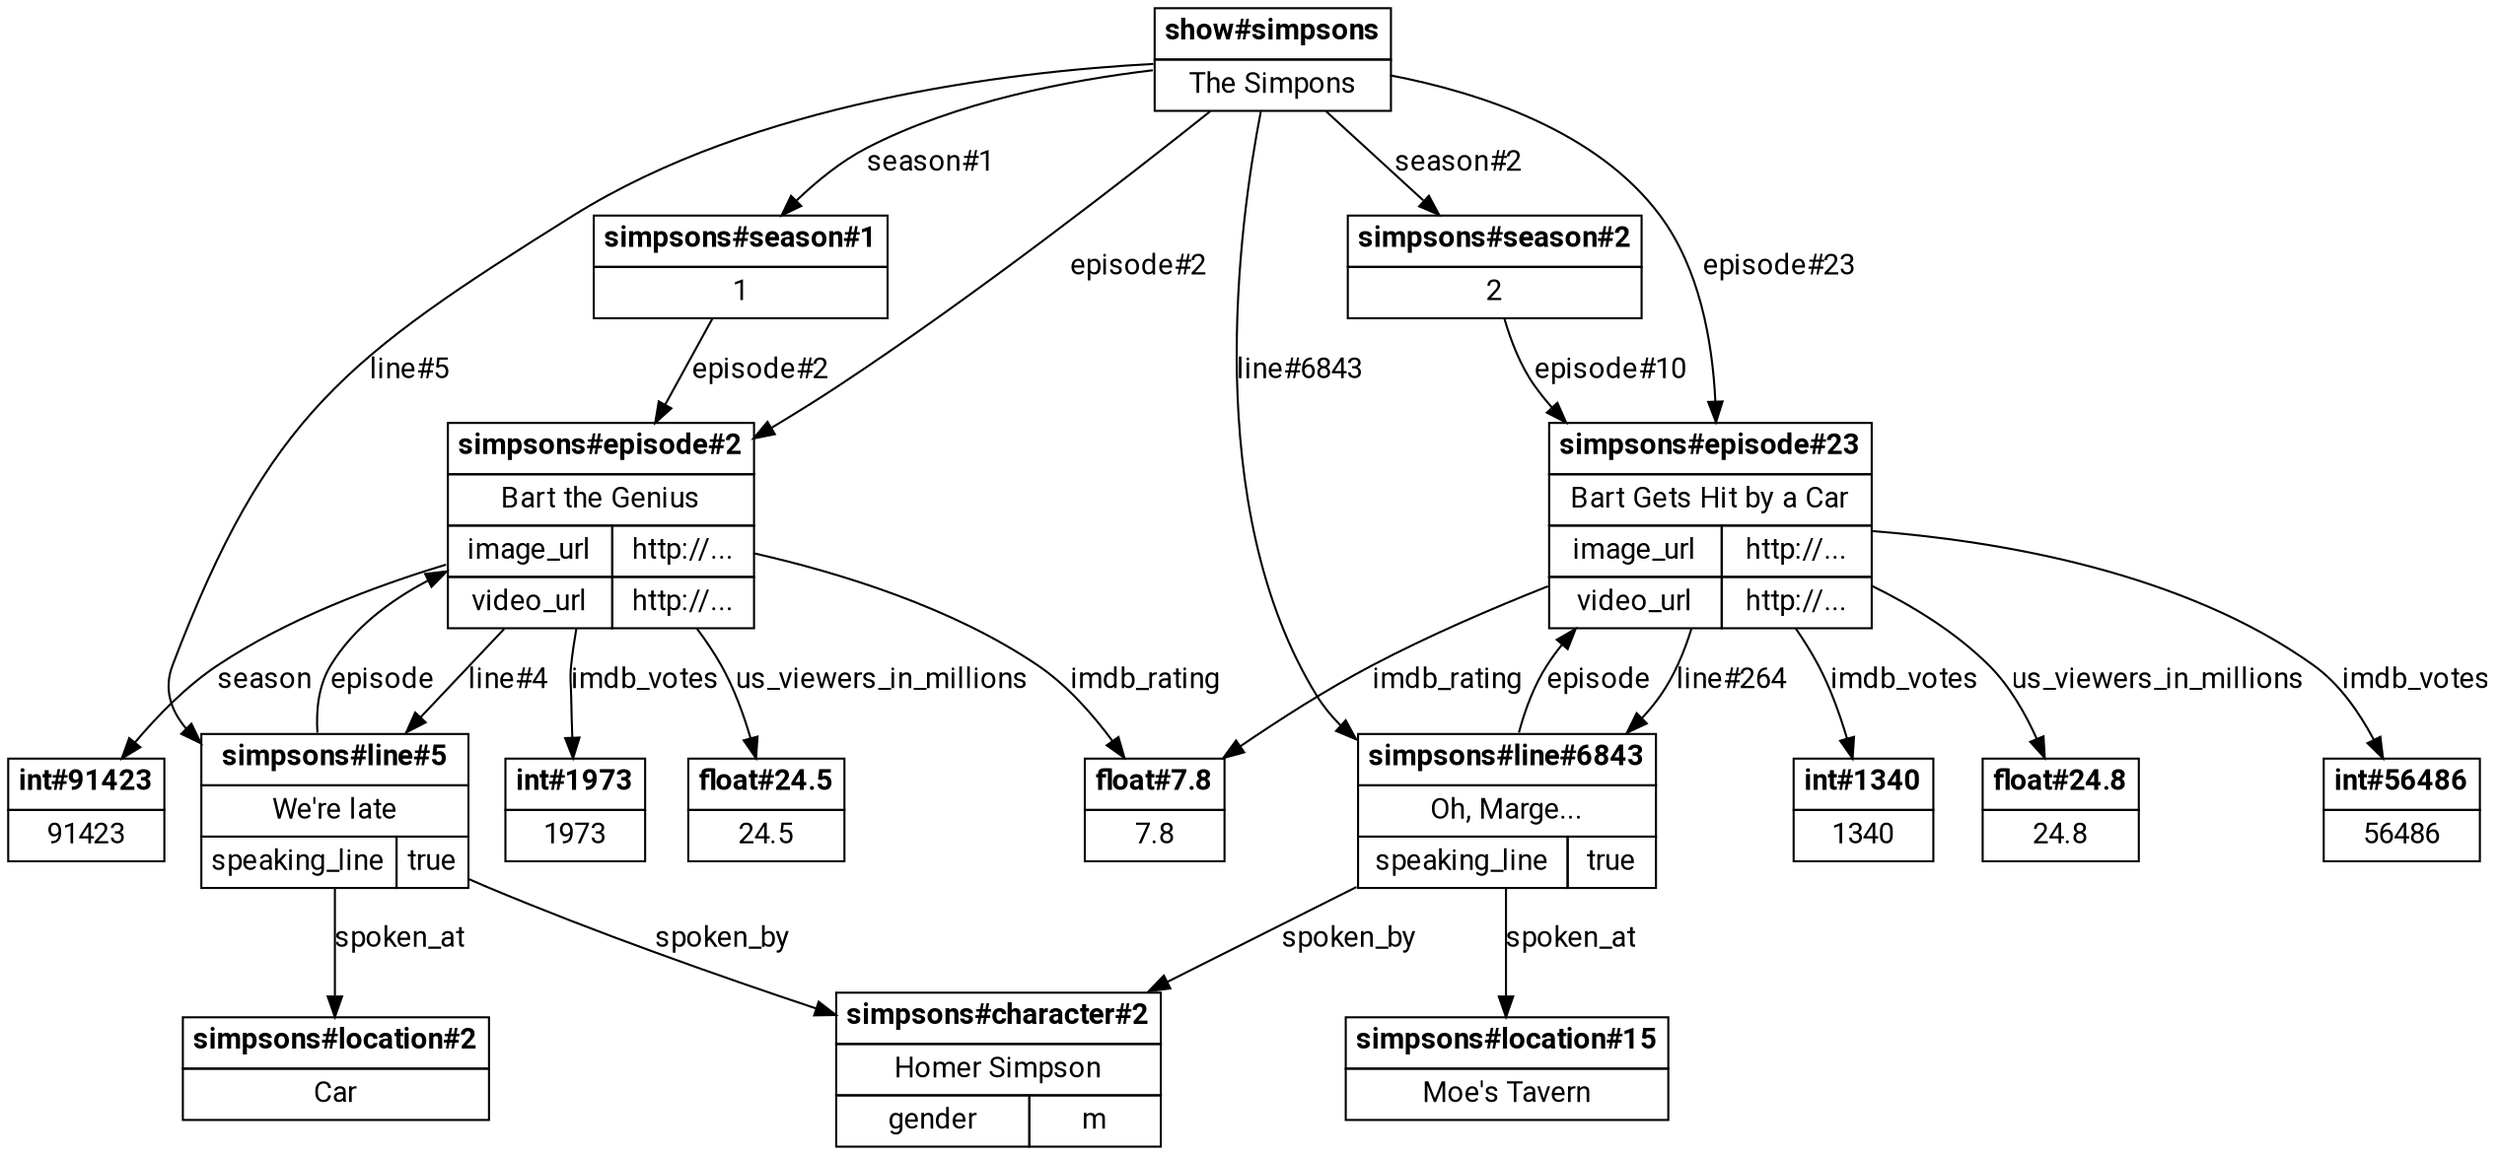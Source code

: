 digraph Something {
  graph [fontname = "Roboto"];
  node [fontname = "Roboto"];
  edge [fontname = "Roboto"];
  "show#simpsons" [shape=none, margin=0, label=<
    <TABLE BORDER="0" CELLBORDER="1" CELLSPACING="0" CELLPADDING="4">
      <TR><TD COLSPAN="2"><B>show#simpsons</B></TD></TR>
      <TR><TD COLSPAN="2">The Simpons</TD></TR>
    </TABLE>>];
  "simpsons#episode#2" [shape=none, margin=0, label=<
    <TABLE BORDER="0" CELLBORDER="1" CELLSPACING="0" CELLPADDING="4">
      <TR><TD COLSPAN="2"><B>simpsons#episode#2</B></TD></TR>
      <TR><TD COLSPAN="2">Bart the Genius</TD></TR>
      <TR>
        <TD>image_url</TD>
        <TD>http://...</TD>
      </TR>
      <TR>
        <TD>video_url</TD>
        <TD>http://...</TD>
      </TR>
    </TABLE>>];
  "simpsons#episode#23" [shape=none, margin=0, label=<
    <TABLE BORDER="0" CELLBORDER="1" CELLSPACING="0" CELLPADDING="4">
      <TR><TD COLSPAN="2"><B>simpsons#episode#23</B></TD></TR>
      <TR><TD COLSPAN="2">Bart Gets Hit by a Car</TD></TR>
      <TR>
        <TD>image_url</TD>
        <TD>http://...</TD>
      </TR>
      <TR>
        <TD>video_url</TD>
        <TD>http://...</TD>
      </TR>
    </TABLE>>];
  "simpsons#line#5" [shape=none, margin=0, label=<
    <TABLE BORDER="0" CELLBORDER="1" CELLSPACING="0" CELLPADDING="4">
      <TR><TD COLSPAN="2"><B>simpsons#line#5</B></TD></TR>
      <TR><TD COLSPAN="2">We're late</TD></TR>
      <TR>
        <TD>speaking_line</TD>
        <TD>true</TD>
      </TR>
    </TABLE>>];
  "simpsons#line#6843" [shape=none, margin=0, label=<
    <TABLE BORDER="0" CELLBORDER="1" CELLSPACING="0" CELLPADDING="4">
      <TR><TD COLSPAN="2"><B>simpsons#line#6843</B></TD></TR>
      <TR><TD COLSPAN="2">Oh, Marge...</TD></TR>
      <TR>
        <TD>speaking_line</TD>
        <TD>true</TD>
      </TR>
    </TABLE>>];
  "simpsons#character#2" [shape=none, margin=0, label=<
    <TABLE BORDER="0" CELLBORDER="1" CELLSPACING="0" CELLPADDING="4">
      <TR><TD COLSPAN="2"><B>simpsons#character#2</B></TD></TR>
      <TR><TD COLSPAN="2">Homer Simpson</TD></TR>
      <TR>
        <TD>gender</TD>
        <TD>m</TD>
      </TR>
    </TABLE>>];
  "simpsons#location#2" [shape=none, margin=0, label=<
    <TABLE BORDER="0" CELLBORDER="1" CELLSPACING="0" CELLPADDING="4">
      <TR><TD COLSPAN="2"><B>simpsons#location#2</B></TD></TR>
      <TR><TD COLSPAN="2">Car</TD></TR>
    </TABLE>>];
  "simpsons#location#15" [shape=none, margin=0, label=<
    <TABLE BORDER="0" CELLBORDER="1" CELLSPACING="0" CELLPADDING="4">
      <TR><TD COLSPAN="2"><B>simpsons#location#15</B></TD></TR>
      <TR><TD COLSPAN="2">Moe's Tavern</TD></TR>
    </TABLE>>];
  "simpsons#season#1" [shape=none, margin=0, label=<
    <TABLE BORDER="0" CELLBORDER="1" CELLSPACING="0" CELLPADDING="4">
      <TR><TD COLSPAN="2"><B>simpsons#season#1</B></TD></TR>
      <TR><TD COLSPAN="2">1</TD></TR>
    </TABLE>>];
  "simpsons#season#2" [shape=none, margin=0, label=<
    <TABLE BORDER="0" CELLBORDER="1" CELLSPACING="0" CELLPADDING="4">
      <TR><TD COLSPAN="2"><B>simpsons#season#2</B></TD></TR>
      <TR><TD COLSPAN="2">2</TD></TR>
    </TABLE>>];
  "float#24.5" [shape=none, margin=0, label=<
    <TABLE BORDER="0" CELLBORDER="1" CELLSPACING="0" CELLPADDING="4">
      <TR><TD COLSPAN="2"><B>float#24.5</B></TD></TR>
      <TR><TD COLSPAN="2">24.5</TD></TR>
    </TABLE>>];
  "float#24.8" [shape=none, margin=0, label=<
    <TABLE BORDER="0" CELLBORDER="1" CELLSPACING="0" CELLPADDING="4">
      <TR><TD COLSPAN="2"><B>float#24.8</B></TD></TR>
      <TR><TD COLSPAN="2">24.8</TD></TR>
    </TABLE>>];
  "int#91423" [shape=none, margin=0, label=<
    <TABLE BORDER="0" CELLBORDER="1" CELLSPACING="0" CELLPADDING="4">
      <TR><TD COLSPAN="2"><B>int#91423</B></TD></TR>
      <TR><TD COLSPAN="2">91423</TD></TR>
    </TABLE>>];
  "int#56486" [shape=none, margin=0, label=<
    <TABLE BORDER="0" CELLBORDER="1" CELLSPACING="0" CELLPADDING="4">
      <TR><TD COLSPAN="2"><B>int#56486</B></TD></TR>
      <TR><TD COLSPAN="2">56486</TD></TR>
    </TABLE>>];
  "float#7.8" [shape=none, margin=0, label=<
    <TABLE BORDER="0" CELLBORDER="1" CELLSPACING="0" CELLPADDING="4">
      <TR><TD COLSPAN="2"><B>float#7.8</B></TD></TR>
      <TR><TD COLSPAN="2">7.8</TD></TR>
    </TABLE>>];
  "int#1973" [shape=none, margin=0, label=<
    <TABLE BORDER="0" CELLBORDER="1" CELLSPACING="0" CELLPADDING="4">
      <TR><TD COLSPAN="2"><B>int#1973</B></TD></TR>
      <TR><TD COLSPAN="2">1973</TD></TR>
    </TABLE>>];
  "int#1340" [shape=none, margin=0, label=<
    <TABLE BORDER="0" CELLBORDER="1" CELLSPACING="0" CELLPADDING="4">
      <TR><TD COLSPAN="2"><B>int#1340</B></TD></TR>
      <TR><TD COLSPAN="2">1340</TD></TR>
    </TABLE>>];


  "show#simpsons" -> "simpsons#episode#2" [label="episode#2"];
  "show#simpsons" -> "simpsons#episode#23" [label="episode#23"];
  "show#simpsons" -> "simpsons#season#1" [label="season#1"];
  "show#simpsons" -> "simpsons#season#2" [label="season#2"];
  "show#simpsons" -> "simpsons#line#5" [label="line#5"];  
  "show#simpsons" -> "simpsons#line#6843" [label="line#6843"];  
  
  "simpsons#season#1" -> "simpsons#episode#2" [label="episode#2"];
  
  "simpsons#season#2" -> "simpsons#episode#23" [label="episode#10"];
  
  "simpsons#episode#2" -> "int#1973" [label="imdb_votes"];
  "simpsons#episode#2" -> "float#24.5" [label="us_viewers_in_millions"];
  "simpsons#episode#2" -> "float#7.8" [label="imdb_rating"];
  "simpsons#episode#2" -> "simpsons#line#5" [label="line#4"]
  "simpsons#episode#2" -> "int#91423" [label="season"];
  
  "simpsons#episode#23" -> "int#1340" [label="imdb_votes"];
  "simpsons#episode#23" -> "float#24.8" [label="us_viewers_in_millions"];
  "simpsons#episode#23" -> "int#56486" [label="imdb_votes"];
  "simpsons#episode#23" -> "float#7.8" [label="imdb_rating"];
  "simpsons#episode#23" -> "simpsons#line#6843" [label="line#264"]

  "simpsons#line#5" -> "simpsons#character#2" [label="spoken_by"]
  "simpsons#line#5" -> "simpsons#location#2" [label="spoken_at"]
  "simpsons#line#5" -> "simpsons#episode#2" [label="episode"]

  "simpsons#line#6843" -> "simpsons#character#2" [label="spoken_by"]
  "simpsons#line#6843" -> "simpsons#location#15" [label="spoken_at"]
  "simpsons#line#6843" -> "simpsons#episode#23" [label="episode"]
}